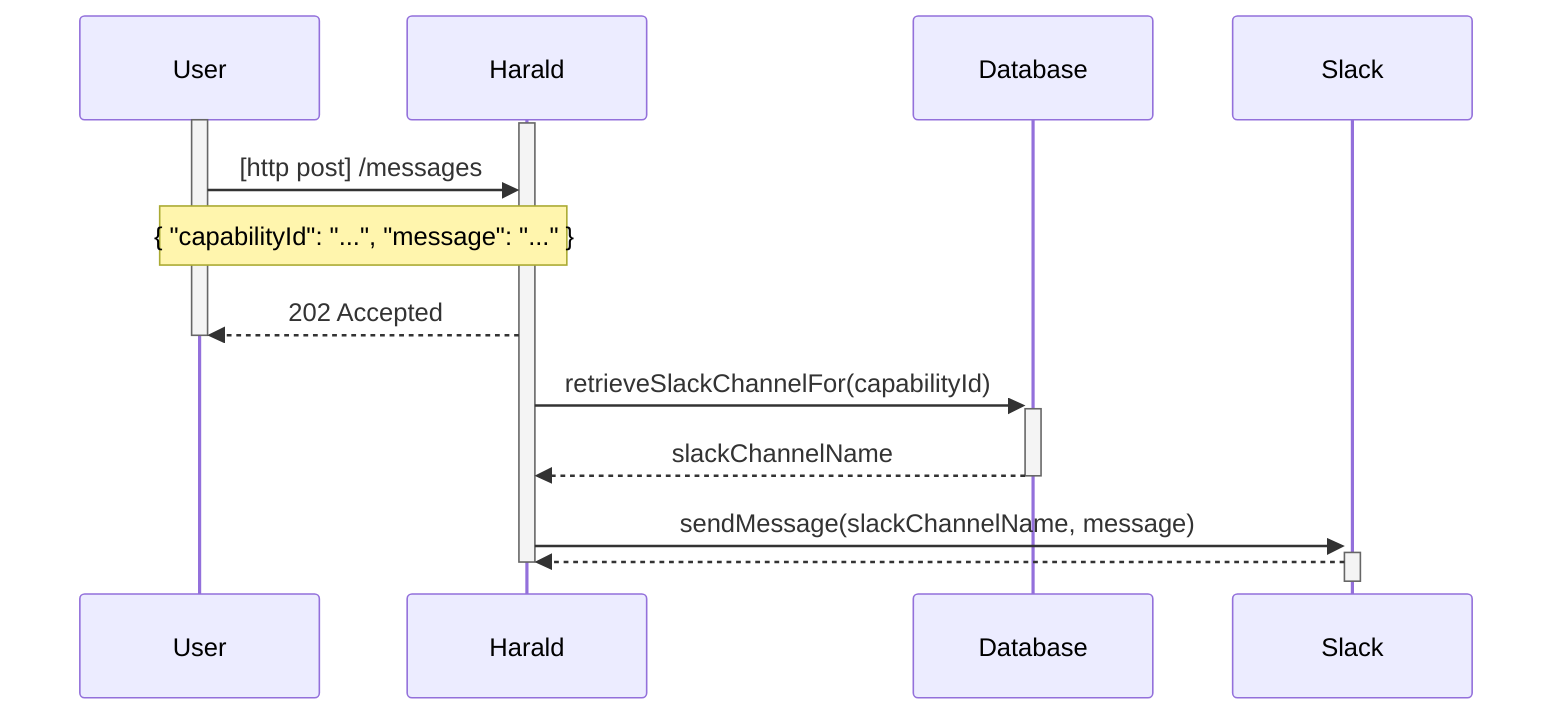 sequenceDiagram

    participant User
    participant Harald
    participant Database
    participant Slack

    activate User
    activate Harald

    User ->> Harald: [http post] /messages
    Note over User,Harald: { "capabilityId": "...", "message": "..." }
    Harald -->> User: 202 Accepted

    deactivate User

    Harald ->>+ Database: retrieveSlackChannelFor(capabilityId)
    Database -->>- Harald: slackChannelName

    Harald ->>+ Slack: sendMessage(slackChannelName, message)
    Slack -->>- Harald: 

    deactivate Harald